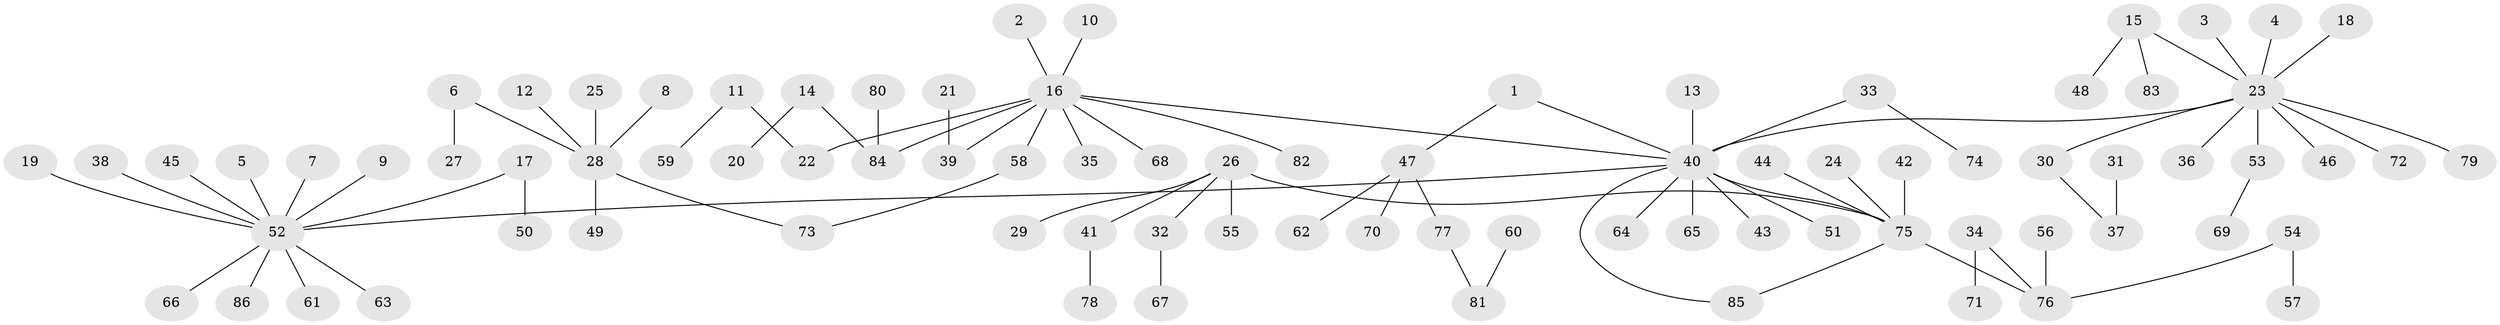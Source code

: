 // original degree distribution, {13: 0.02097902097902098, 2: 0.1958041958041958, 8: 0.006993006993006993, 12: 0.006993006993006993, 3: 0.1258741258741259, 1: 0.6013986013986014, 5: 0.013986013986013986, 4: 0.013986013986013986, 7: 0.006993006993006993, 6: 0.006993006993006993}
// Generated by graph-tools (version 1.1) at 2025/36/03/04/25 23:36:51]
// undirected, 86 vertices, 86 edges
graph export_dot {
  node [color=gray90,style=filled];
  1;
  2;
  3;
  4;
  5;
  6;
  7;
  8;
  9;
  10;
  11;
  12;
  13;
  14;
  15;
  16;
  17;
  18;
  19;
  20;
  21;
  22;
  23;
  24;
  25;
  26;
  27;
  28;
  29;
  30;
  31;
  32;
  33;
  34;
  35;
  36;
  37;
  38;
  39;
  40;
  41;
  42;
  43;
  44;
  45;
  46;
  47;
  48;
  49;
  50;
  51;
  52;
  53;
  54;
  55;
  56;
  57;
  58;
  59;
  60;
  61;
  62;
  63;
  64;
  65;
  66;
  67;
  68;
  69;
  70;
  71;
  72;
  73;
  74;
  75;
  76;
  77;
  78;
  79;
  80;
  81;
  82;
  83;
  84;
  85;
  86;
  1 -- 40 [weight=1.0];
  1 -- 47 [weight=1.0];
  2 -- 16 [weight=1.0];
  3 -- 23 [weight=1.0];
  4 -- 23 [weight=1.0];
  5 -- 52 [weight=1.0];
  6 -- 27 [weight=1.0];
  6 -- 28 [weight=1.0];
  7 -- 52 [weight=1.0];
  8 -- 28 [weight=1.0];
  9 -- 52 [weight=1.0];
  10 -- 16 [weight=1.0];
  11 -- 22 [weight=1.0];
  11 -- 59 [weight=1.0];
  12 -- 28 [weight=1.0];
  13 -- 40 [weight=1.0];
  14 -- 20 [weight=1.0];
  14 -- 84 [weight=1.0];
  15 -- 23 [weight=1.0];
  15 -- 48 [weight=1.0];
  15 -- 83 [weight=1.0];
  16 -- 22 [weight=1.0];
  16 -- 35 [weight=1.0];
  16 -- 39 [weight=1.0];
  16 -- 40 [weight=1.0];
  16 -- 58 [weight=1.0];
  16 -- 68 [weight=1.0];
  16 -- 82 [weight=1.0];
  16 -- 84 [weight=1.0];
  17 -- 50 [weight=1.0];
  17 -- 52 [weight=1.0];
  18 -- 23 [weight=1.0];
  19 -- 52 [weight=1.0];
  21 -- 39 [weight=1.0];
  23 -- 30 [weight=1.0];
  23 -- 36 [weight=1.0];
  23 -- 40 [weight=1.0];
  23 -- 46 [weight=1.0];
  23 -- 53 [weight=1.0];
  23 -- 72 [weight=1.0];
  23 -- 79 [weight=1.0];
  24 -- 75 [weight=1.0];
  25 -- 28 [weight=1.0];
  26 -- 29 [weight=1.0];
  26 -- 32 [weight=1.0];
  26 -- 41 [weight=1.0];
  26 -- 55 [weight=1.0];
  26 -- 75 [weight=1.0];
  28 -- 49 [weight=1.0];
  28 -- 73 [weight=1.0];
  30 -- 37 [weight=1.0];
  31 -- 37 [weight=1.0];
  32 -- 67 [weight=1.0];
  33 -- 40 [weight=1.0];
  33 -- 74 [weight=1.0];
  34 -- 71 [weight=1.0];
  34 -- 76 [weight=1.0];
  38 -- 52 [weight=1.0];
  40 -- 43 [weight=1.0];
  40 -- 51 [weight=1.0];
  40 -- 52 [weight=1.0];
  40 -- 64 [weight=1.0];
  40 -- 65 [weight=1.0];
  40 -- 75 [weight=1.0];
  40 -- 85 [weight=1.0];
  41 -- 78 [weight=1.0];
  42 -- 75 [weight=1.0];
  44 -- 75 [weight=1.0];
  45 -- 52 [weight=1.0];
  47 -- 62 [weight=1.0];
  47 -- 70 [weight=1.0];
  47 -- 77 [weight=1.0];
  52 -- 61 [weight=1.0];
  52 -- 63 [weight=1.0];
  52 -- 66 [weight=1.0];
  52 -- 86 [weight=1.0];
  53 -- 69 [weight=1.0];
  54 -- 57 [weight=1.0];
  54 -- 76 [weight=1.0];
  56 -- 76 [weight=1.0];
  58 -- 73 [weight=1.0];
  60 -- 81 [weight=1.0];
  75 -- 76 [weight=1.0];
  75 -- 85 [weight=1.0];
  77 -- 81 [weight=1.0];
  80 -- 84 [weight=1.0];
}
